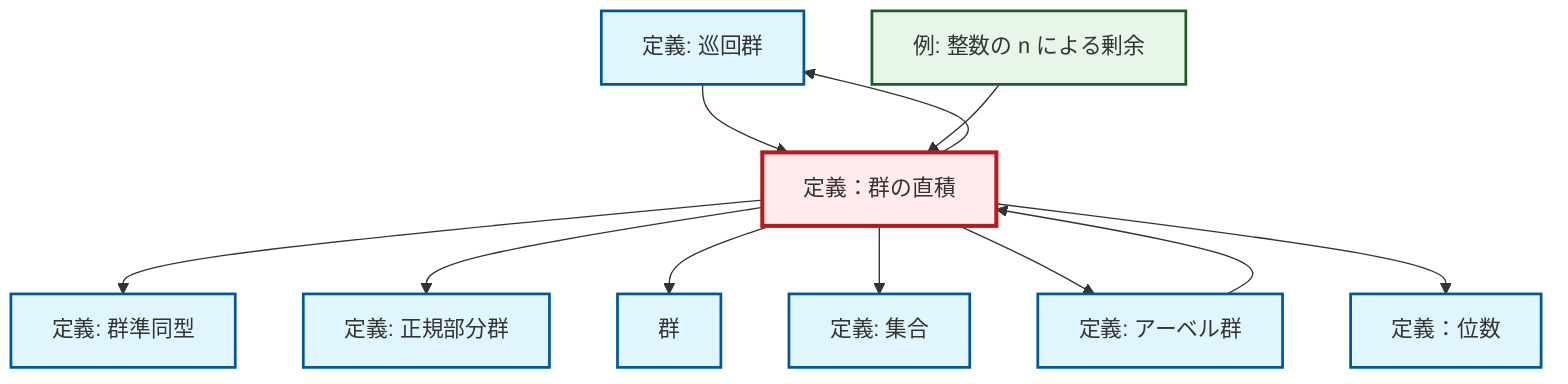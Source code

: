 graph TD
    classDef definition fill:#e1f5fe,stroke:#01579b,stroke-width:2px
    classDef theorem fill:#f3e5f5,stroke:#4a148c,stroke-width:2px
    classDef axiom fill:#fff3e0,stroke:#e65100,stroke-width:2px
    classDef example fill:#e8f5e9,stroke:#1b5e20,stroke-width:2px
    classDef current fill:#ffebee,stroke:#b71c1c,stroke-width:3px
    def-cyclic-group["定義: 巡回群"]:::definition
    def-order["定義：位数"]:::definition
    def-set["定義: 集合"]:::definition
    def-abelian-group["定義: アーベル群"]:::definition
    def-normal-subgroup["定義: 正規部分群"]:::definition
    def-homomorphism["定義: 群準同型"]:::definition
    def-direct-product["定義：群の直積"]:::definition
    def-group["群"]:::definition
    ex-quotient-integers-mod-n["例: 整数の n による剰余"]:::example
    def-direct-product --> def-homomorphism
    def-direct-product --> def-normal-subgroup
    def-cyclic-group --> def-direct-product
    def-direct-product --> def-group
    def-direct-product --> def-cyclic-group
    def-abelian-group --> def-direct-product
    def-direct-product --> def-set
    ex-quotient-integers-mod-n --> def-direct-product
    def-direct-product --> def-abelian-group
    def-direct-product --> def-order
    class def-direct-product current